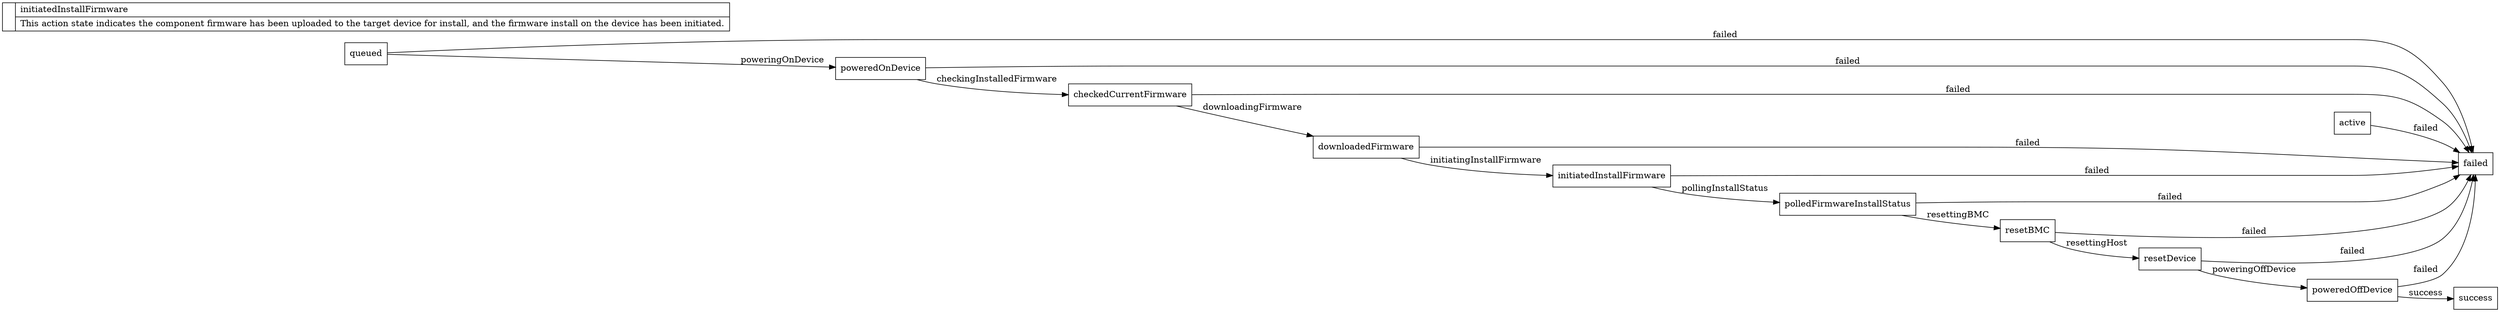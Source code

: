 digraph G {
rankdir=LR
"resetDevice"
[
shape=record
label="{ resetDevice }"
]

""
[
shape=record
label="{  | {initiatedInstallFirmware\l | This action state indicates the component firmware has been uploaded to the target device for install, and the firmware install on the device has been initiated.\r} }"
]

"poweredOnDevice"
[
shape=record
label="{ poweredOnDevice }"
]

"active"
[
shape=record
label="{ active }"
]

"initiatedInstallFirmware"
[
shape=record
label="{ initiatedInstallFirmware }"
]

"polledFirmwareInstallStatus"
[
shape=record
label="{ polledFirmwareInstallStatus }"
]

"resetBMC"
[
shape=record
label="{ resetBMC }"
]

"checkedCurrentFirmware"
[
shape=record
label="{ checkedCurrentFirmware }"
]

"downloadedFirmware"
[
shape=record
label="{ downloadedFirmware }"
]

"queued"
[
shape=record
label="{ queued }"
]

"failed"
[
shape=record
label="{ failed }"
]

"poweredOffDevice"
[
shape=record
label="{ poweredOffDevice }"
]

"success"
[
shape=record
label="{ success }"
]

"checkedCurrentFirmware" -> "downloadedFirmware" [label=downloadingFirmware]
"poweredOnDevice" -> "failed" [label=failed]
"poweredOffDevice" -> "failed" [label=failed]
"downloadedFirmware" -> "initiatedInstallFirmware" [label=initiatingInstallFirmware]
"queued" -> "poweredOnDevice" [label=poweringOnDevice]
"checkedCurrentFirmware" -> "failed" [label=failed]
"downloadedFirmware" -> "failed" [label=failed]
"polledFirmwareInstallStatus" -> "failed" [label=failed]
"resetBMC" -> "failed" [label=failed]
"resetDevice" -> "failed" [label=failed]
"initiatedInstallFirmware" -> "polledFirmwareInstallStatus" [label=pollingInstallStatus]
"poweredOnDevice" -> "checkedCurrentFirmware" [label=checkingInstalledFirmware]
"active" -> "failed" [label=failed]
"resetDevice" -> "poweredOffDevice" [label=poweringOffDevice]
"polledFirmwareInstallStatus" -> "resetBMC" [label=resettingBMC]
"poweredOffDevice" -> "success" [label=success]
"queued" -> "failed" [label=failed]
"initiatedInstallFirmware" -> "failed" [label=failed]
"resetBMC" -> "resetDevice" [label=resettingHost]
}


